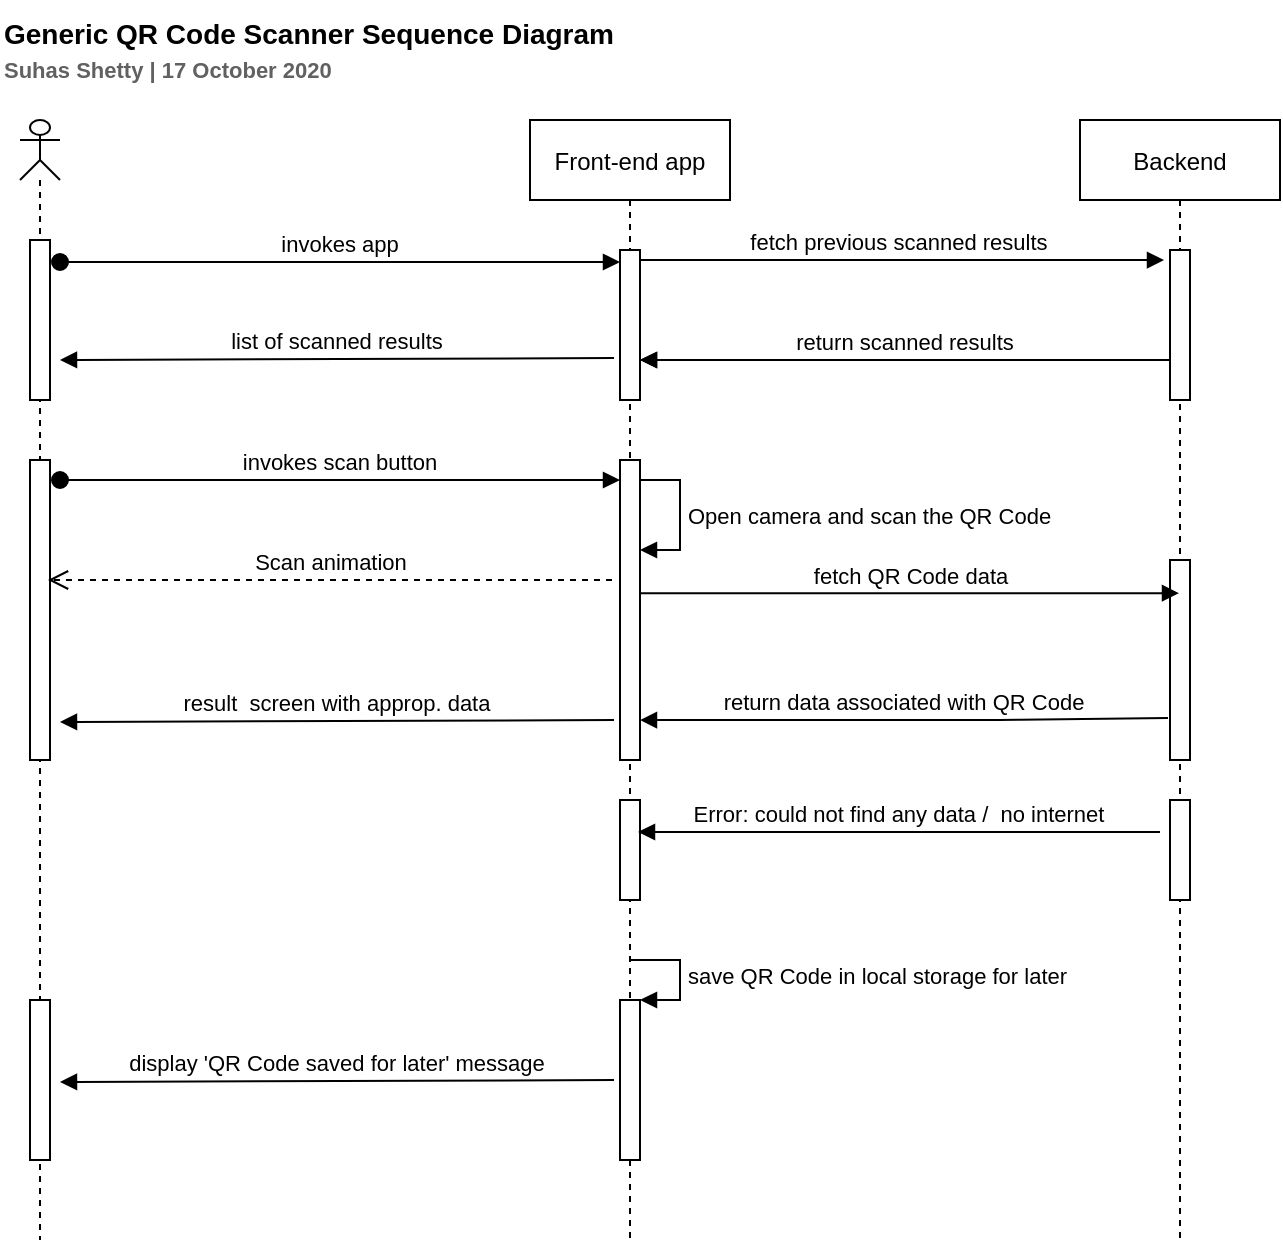 <mxfile version="13.8.0" type="github">
  <diagram id="kgpKYQtTHZ0yAKxKKP6v" name="Page-1">
    <mxGraphModel dx="1298" dy="717" grid="1" gridSize="10" guides="1" tooltips="1" connect="1" arrows="1" fold="1" page="1" pageScale="1" pageWidth="850" pageHeight="1100" math="0" shadow="0">
      <root>
        <mxCell id="0" />
        <mxCell id="1" parent="0" />
        <mxCell id="3nuBFxr9cyL0pnOWT2aG-1" value="Front-end app" style="shape=umlLifeline;perimeter=lifelinePerimeter;container=1;collapsible=0;recursiveResize=0;rounded=0;shadow=0;strokeWidth=1;" parent="1" vertex="1">
          <mxGeometry x="325" y="80" width="100" height="560" as="geometry" />
        </mxCell>
        <mxCell id="3nuBFxr9cyL0pnOWT2aG-2" value="" style="points=[];perimeter=orthogonalPerimeter;rounded=0;shadow=0;strokeWidth=1;" parent="3nuBFxr9cyL0pnOWT2aG-1" vertex="1">
          <mxGeometry x="45" y="65" width="10" height="75" as="geometry" />
        </mxCell>
        <mxCell id="GXygi9bpyvdl9pNc-TTs-19" value="" style="html=1;points=[];perimeter=orthogonalPerimeter;" vertex="1" parent="3nuBFxr9cyL0pnOWT2aG-1">
          <mxGeometry x="45" y="170" width="10" height="150" as="geometry" />
        </mxCell>
        <mxCell id="GXygi9bpyvdl9pNc-TTs-20" value="Open camera and scan the QR Code" style="edgeStyle=orthogonalEdgeStyle;html=1;align=left;spacingLeft=2;endArrow=block;rounded=0;" edge="1" target="GXygi9bpyvdl9pNc-TTs-19" parent="3nuBFxr9cyL0pnOWT2aG-1">
          <mxGeometry relative="1" as="geometry">
            <mxPoint x="55" y="180" as="sourcePoint" />
            <Array as="points">
              <mxPoint x="75" y="180" />
              <mxPoint x="75" y="215" />
            </Array>
          </mxGeometry>
        </mxCell>
        <mxCell id="GXygi9bpyvdl9pNc-TTs-30" value="" style="html=1;points=[];perimeter=orthogonalPerimeter;" vertex="1" parent="3nuBFxr9cyL0pnOWT2aG-1">
          <mxGeometry x="45" y="340" width="10" height="50" as="geometry" />
        </mxCell>
        <mxCell id="GXygi9bpyvdl9pNc-TTs-37" value="" style="html=1;points=[];perimeter=orthogonalPerimeter;" vertex="1" parent="3nuBFxr9cyL0pnOWT2aG-1">
          <mxGeometry x="45" y="440" width="10" height="80" as="geometry" />
        </mxCell>
        <mxCell id="GXygi9bpyvdl9pNc-TTs-38" value="save QR Code in local storage for later" style="edgeStyle=orthogonalEdgeStyle;html=1;align=left;spacingLeft=2;endArrow=block;rounded=0;entryX=1;entryY=0;" edge="1" target="GXygi9bpyvdl9pNc-TTs-37" parent="3nuBFxr9cyL0pnOWT2aG-1">
          <mxGeometry relative="1" as="geometry">
            <mxPoint x="50" y="420" as="sourcePoint" />
            <Array as="points">
              <mxPoint x="75" y="420" />
            </Array>
          </mxGeometry>
        </mxCell>
        <mxCell id="3nuBFxr9cyL0pnOWT2aG-5" value="Backend" style="shape=umlLifeline;perimeter=lifelinePerimeter;container=1;collapsible=0;recursiveResize=0;rounded=0;shadow=0;strokeWidth=1;" parent="1" vertex="1">
          <mxGeometry x="600" y="80" width="100" height="560" as="geometry" />
        </mxCell>
        <mxCell id="3nuBFxr9cyL0pnOWT2aG-6" value="" style="points=[];perimeter=orthogonalPerimeter;rounded=0;shadow=0;strokeWidth=1;" parent="3nuBFxr9cyL0pnOWT2aG-5" vertex="1">
          <mxGeometry x="45" y="65" width="10" height="75" as="geometry" />
        </mxCell>
        <mxCell id="GXygi9bpyvdl9pNc-TTs-25" value="" style="html=1;points=[];perimeter=orthogonalPerimeter;" vertex="1" parent="3nuBFxr9cyL0pnOWT2aG-5">
          <mxGeometry x="45" y="220" width="10" height="100" as="geometry" />
        </mxCell>
        <mxCell id="3nuBFxr9cyL0pnOWT2aG-8" value="fetch previous scanned results " style="verticalAlign=bottom;endArrow=block;entryX=-0.3;entryY=0.067;shadow=0;strokeWidth=1;entryDx=0;entryDy=0;entryPerimeter=0;" parent="1" source="3nuBFxr9cyL0pnOWT2aG-2" target="3nuBFxr9cyL0pnOWT2aG-6" edge="1">
          <mxGeometry relative="1" as="geometry">
            <mxPoint x="300" y="160" as="sourcePoint" />
            <Array as="points">
              <mxPoint x="380" y="150" />
            </Array>
          </mxGeometry>
        </mxCell>
        <mxCell id="3nuBFxr9cyL0pnOWT2aG-9" value="return scanned results" style="verticalAlign=bottom;endArrow=block;shadow=0;strokeWidth=1;" parent="1" source="3nuBFxr9cyL0pnOWT2aG-6" edge="1">
          <mxGeometry relative="1" as="geometry">
            <mxPoint x="265" y="200" as="sourcePoint" />
            <mxPoint x="380" y="200" as="targetPoint" />
          </mxGeometry>
        </mxCell>
        <mxCell id="3nuBFxr9cyL0pnOWT2aG-3" value="invokes app" style="verticalAlign=bottom;startArrow=oval;endArrow=block;startSize=8;shadow=0;strokeWidth=1;" parent="1" target="3nuBFxr9cyL0pnOWT2aG-2" edge="1">
          <mxGeometry relative="1" as="geometry">
            <mxPoint x="90" y="151" as="sourcePoint" />
          </mxGeometry>
        </mxCell>
        <mxCell id="GXygi9bpyvdl9pNc-TTs-13" value="" style="shape=umlLifeline;participant=umlActor;perimeter=lifelinePerimeter;whiteSpace=wrap;html=1;container=1;collapsible=0;recursiveResize=0;verticalAlign=top;spacingTop=36;outlineConnect=0;size=30;" vertex="1" parent="1">
          <mxGeometry x="70" y="80" width="20" height="560" as="geometry" />
        </mxCell>
        <mxCell id="GXygi9bpyvdl9pNc-TTs-14" value="" style="html=1;points=[];perimeter=orthogonalPerimeter;" vertex="1" parent="GXygi9bpyvdl9pNc-TTs-13">
          <mxGeometry x="5" y="60" width="10" height="80" as="geometry" />
        </mxCell>
        <mxCell id="GXygi9bpyvdl9pNc-TTs-16" value="" style="html=1;points=[];perimeter=orthogonalPerimeter;" vertex="1" parent="GXygi9bpyvdl9pNc-TTs-13">
          <mxGeometry x="5" y="170" width="10" height="150" as="geometry" />
        </mxCell>
        <mxCell id="GXygi9bpyvdl9pNc-TTs-41" value="" style="html=1;points=[];perimeter=orthogonalPerimeter;" vertex="1" parent="GXygi9bpyvdl9pNc-TTs-13">
          <mxGeometry x="5" y="440" width="10" height="80" as="geometry" />
        </mxCell>
        <mxCell id="GXygi9bpyvdl9pNc-TTs-15" value="list of scanned results" style="verticalAlign=bottom;endArrow=block;shadow=0;strokeWidth=1;exitX=-0.3;exitY=0.72;exitDx=0;exitDy=0;exitPerimeter=0;" edge="1" parent="1" source="3nuBFxr9cyL0pnOWT2aG-2">
          <mxGeometry relative="1" as="geometry">
            <mxPoint x="360" y="200" as="sourcePoint" />
            <mxPoint x="90" y="200" as="targetPoint" />
          </mxGeometry>
        </mxCell>
        <mxCell id="GXygi9bpyvdl9pNc-TTs-18" value="invokes scan button" style="verticalAlign=bottom;startArrow=oval;endArrow=block;startSize=8;shadow=0;strokeWidth=1;" edge="1" parent="1">
          <mxGeometry relative="1" as="geometry">
            <mxPoint x="90" y="260" as="sourcePoint" />
            <mxPoint x="370" y="260" as="targetPoint" />
            <Array as="points">
              <mxPoint x="250" y="260" />
            </Array>
          </mxGeometry>
        </mxCell>
        <mxCell id="GXygi9bpyvdl9pNc-TTs-24" value="fetch QR Code data" style="html=1;verticalAlign=bottom;endArrow=block;exitX=1;exitY=0.444;exitDx=0;exitDy=0;exitPerimeter=0;" edge="1" parent="1" source="GXygi9bpyvdl9pNc-TTs-19" target="3nuBFxr9cyL0pnOWT2aG-5">
          <mxGeometry width="80" relative="1" as="geometry">
            <mxPoint x="380" y="300" as="sourcePoint" />
            <mxPoint x="640" y="320" as="targetPoint" />
          </mxGeometry>
        </mxCell>
        <mxCell id="GXygi9bpyvdl9pNc-TTs-27" value="return scanned results" style="verticalAlign=bottom;endArrow=block;shadow=0;strokeWidth=1;" edge="1" parent="1" source="3nuBFxr9cyL0pnOWT2aG-6">
          <mxGeometry relative="1" as="geometry">
            <mxPoint x="645" y="200" as="sourcePoint" />
            <mxPoint x="380" y="200" as="targetPoint" />
            <Array as="points">
              <mxPoint x="530" y="200" />
            </Array>
          </mxGeometry>
        </mxCell>
        <mxCell id="GXygi9bpyvdl9pNc-TTs-28" value="return data associated with QR Code" style="verticalAlign=bottom;endArrow=block;shadow=0;strokeWidth=1;exitX=-0.1;exitY=0.79;exitDx=0;exitDy=0;exitPerimeter=0;entryX=1;entryY=0.867;entryDx=0;entryDy=0;entryPerimeter=0;" edge="1" parent="1" source="GXygi9bpyvdl9pNc-TTs-25" target="GXygi9bpyvdl9pNc-TTs-19">
          <mxGeometry relative="1" as="geometry">
            <mxPoint x="640" y="375" as="sourcePoint" />
            <mxPoint x="440" y="360" as="targetPoint" />
            <Array as="points">
              <mxPoint x="560" y="380" />
            </Array>
          </mxGeometry>
        </mxCell>
        <mxCell id="GXygi9bpyvdl9pNc-TTs-29" value="" style="html=1;points=[];perimeter=orthogonalPerimeter;" vertex="1" parent="1">
          <mxGeometry x="645" y="420" width="10" height="50" as="geometry" />
        </mxCell>
        <mxCell id="GXygi9bpyvdl9pNc-TTs-36" value="Error: could not find any data /  no internet" style="verticalAlign=bottom;endArrow=block;shadow=0;strokeWidth=1;entryX=0.9;entryY=0.32;entryDx=0;entryDy=0;entryPerimeter=0;" edge="1" parent="1" target="GXygi9bpyvdl9pNc-TTs-30">
          <mxGeometry relative="1" as="geometry">
            <mxPoint x="640" y="436" as="sourcePoint" />
            <mxPoint x="390" y="390.05" as="targetPoint" />
            <Array as="points">
              <mxPoint x="570" y="436" />
            </Array>
          </mxGeometry>
        </mxCell>
        <mxCell id="GXygi9bpyvdl9pNc-TTs-39" value="result  screen with approp. data" style="verticalAlign=bottom;endArrow=block;shadow=0;strokeWidth=1;exitX=-0.3;exitY=0.72;exitDx=0;exitDy=0;exitPerimeter=0;" edge="1" parent="1">
          <mxGeometry relative="1" as="geometry">
            <mxPoint x="367" y="380" as="sourcePoint" />
            <mxPoint x="90" y="381" as="targetPoint" />
          </mxGeometry>
        </mxCell>
        <mxCell id="GXygi9bpyvdl9pNc-TTs-40" value="Scan animation" style="html=1;verticalAlign=bottom;endArrow=open;dashed=1;endSize=8;entryX=0.9;entryY=0.4;entryDx=0;entryDy=0;entryPerimeter=0;exitX=-0.4;exitY=0.4;exitDx=0;exitDy=0;exitPerimeter=0;" edge="1" parent="1" source="GXygi9bpyvdl9pNc-TTs-19" target="GXygi9bpyvdl9pNc-TTs-16">
          <mxGeometry relative="1" as="geometry">
            <mxPoint x="300" y="310" as="sourcePoint" />
            <mxPoint x="220" y="310" as="targetPoint" />
          </mxGeometry>
        </mxCell>
        <mxCell id="GXygi9bpyvdl9pNc-TTs-42" value="display &#39;QR Code saved for later&#39; message" style="verticalAlign=bottom;endArrow=block;shadow=0;strokeWidth=1;exitX=-0.3;exitY=0.72;exitDx=0;exitDy=0;exitPerimeter=0;" edge="1" parent="1">
          <mxGeometry relative="1" as="geometry">
            <mxPoint x="367" y="560" as="sourcePoint" />
            <mxPoint x="90" y="561" as="targetPoint" />
          </mxGeometry>
        </mxCell>
        <mxCell id="GXygi9bpyvdl9pNc-TTs-47" value="&lt;b&gt;Generic QR Code Scanner Sequence Diagram&lt;/b&gt;&lt;br style=&quot;font-size: 10px&quot;&gt;&lt;font style=&quot;font-size: 11px&quot; color=&quot;#616161&quot;&gt;&lt;b&gt;Suhas Shetty | 17 October 2020&lt;/b&gt;&lt;/font&gt;" style="text;html=1;strokeColor=none;fillColor=none;align=left;verticalAlign=middle;whiteSpace=wrap;rounded=0;fontSize=14;" vertex="1" parent="1">
          <mxGeometry x="60" y="20" width="350" height="50" as="geometry" />
        </mxCell>
      </root>
    </mxGraphModel>
  </diagram>
</mxfile>
